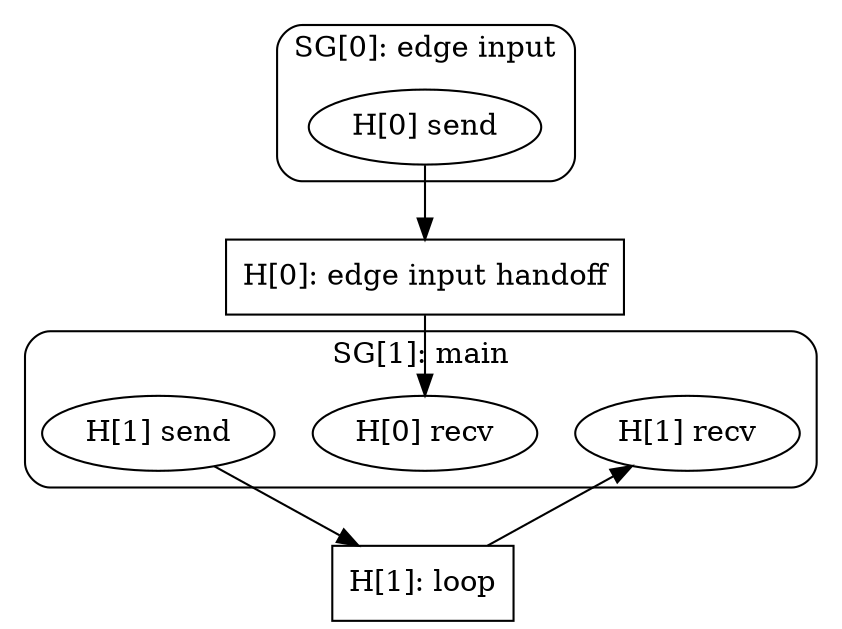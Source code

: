 digraph hydroflow {
    subgraph cluster_sg_0 {
        sg_0_hoff_0_send[label="H[0] send"]
        label="SG[0]: edge input"
        style=rounded
    }
    subgraph cluster_sg_1 {
        sg_1_hoff_1_recv[label="H[1] recv"]
        sg_1_hoff_0_recv[label="H[0] recv"]
        sg_1_hoff_1_send[label="H[1] send"]
        label="SG[1]: main"
        style=rounded
    }
    sg_0_hoff_0_send -> hoff_0 
    hoff_0 -> sg_1_hoff_0_recv 
    hoff_0[label="H[0]: edge input handoff",shape=box]
    sg_1_hoff_1_send -> hoff_1 
    hoff_1 -> sg_1_hoff_1_recv 
    hoff_1[label="H[1]: loop",shape=box]
}